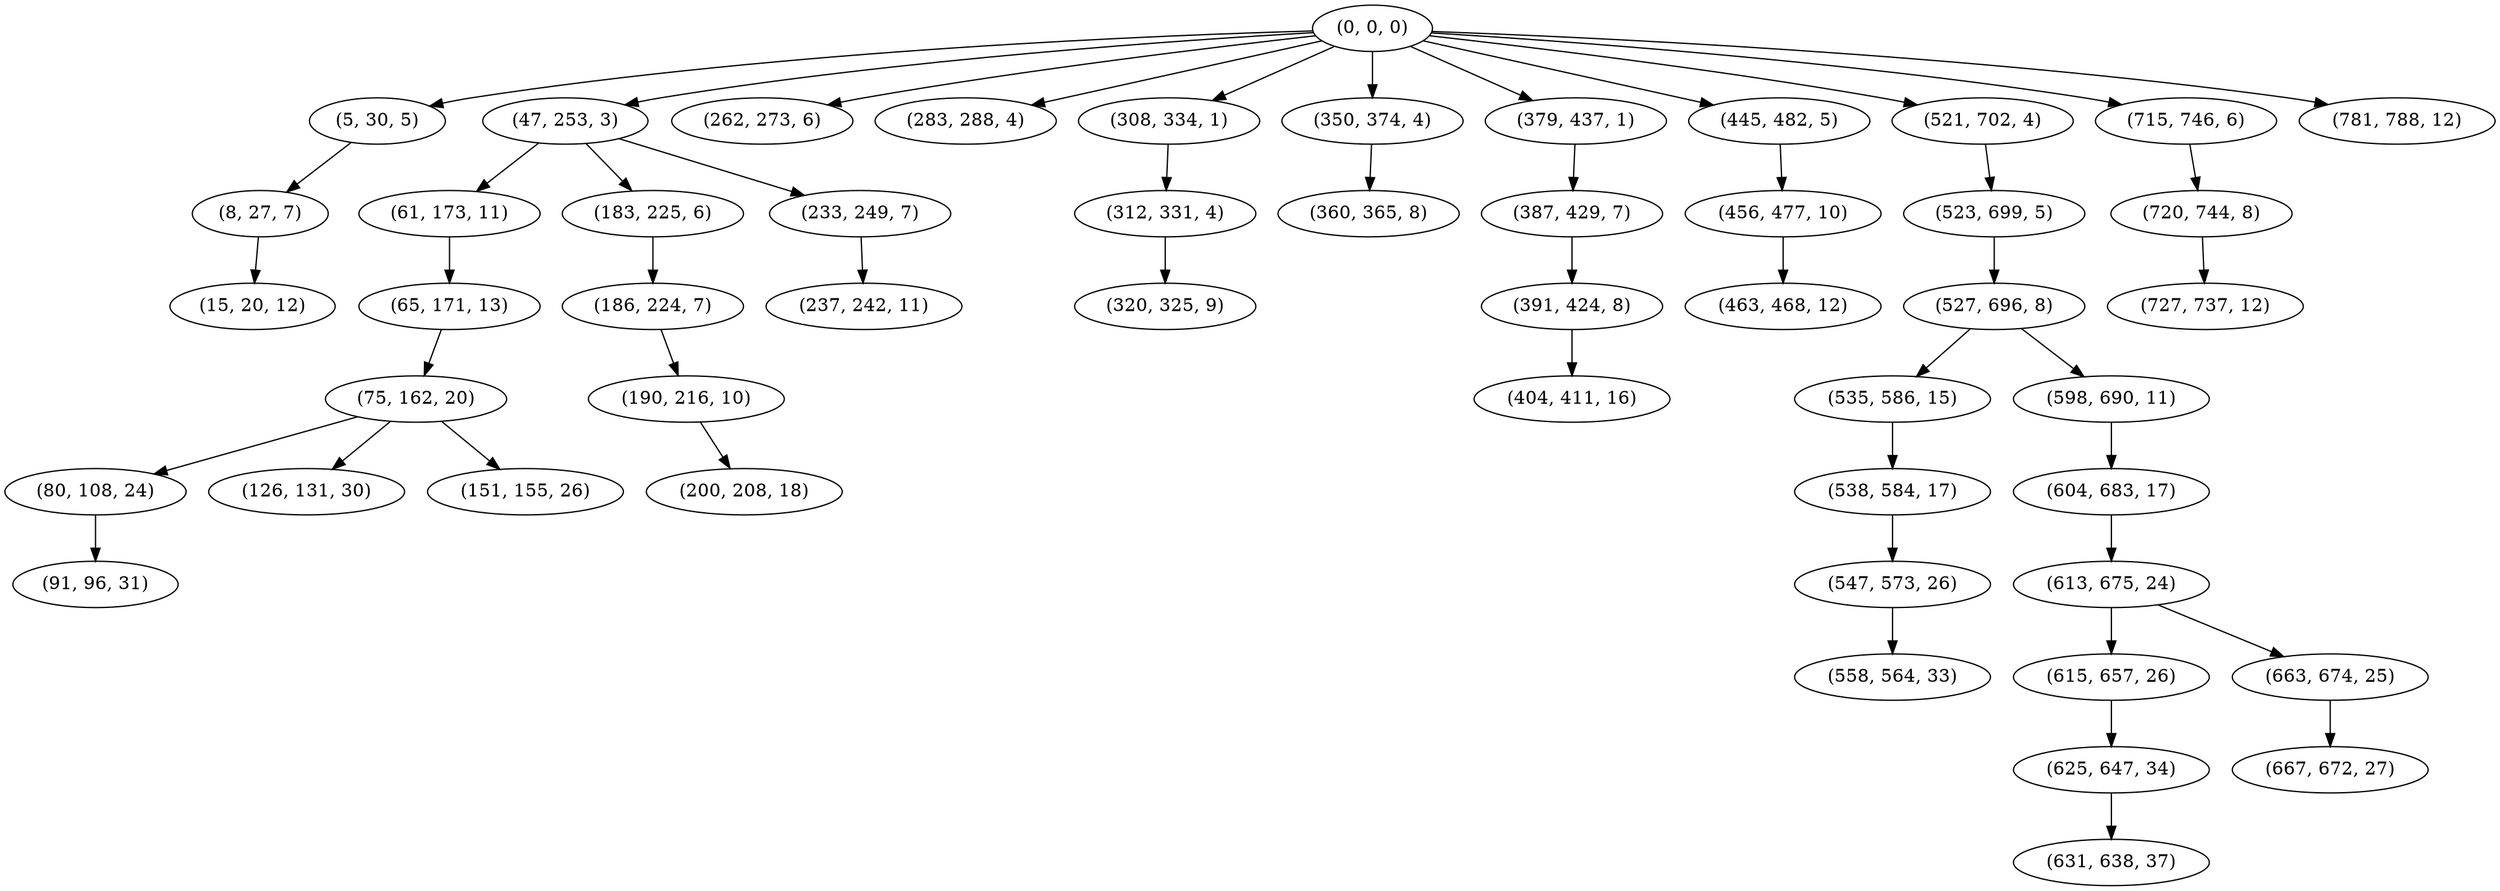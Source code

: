 digraph tree {
    "(0, 0, 0)";
    "(5, 30, 5)";
    "(8, 27, 7)";
    "(15, 20, 12)";
    "(47, 253, 3)";
    "(61, 173, 11)";
    "(65, 171, 13)";
    "(75, 162, 20)";
    "(80, 108, 24)";
    "(91, 96, 31)";
    "(126, 131, 30)";
    "(151, 155, 26)";
    "(183, 225, 6)";
    "(186, 224, 7)";
    "(190, 216, 10)";
    "(200, 208, 18)";
    "(233, 249, 7)";
    "(237, 242, 11)";
    "(262, 273, 6)";
    "(283, 288, 4)";
    "(308, 334, 1)";
    "(312, 331, 4)";
    "(320, 325, 9)";
    "(350, 374, 4)";
    "(360, 365, 8)";
    "(379, 437, 1)";
    "(387, 429, 7)";
    "(391, 424, 8)";
    "(404, 411, 16)";
    "(445, 482, 5)";
    "(456, 477, 10)";
    "(463, 468, 12)";
    "(521, 702, 4)";
    "(523, 699, 5)";
    "(527, 696, 8)";
    "(535, 586, 15)";
    "(538, 584, 17)";
    "(547, 573, 26)";
    "(558, 564, 33)";
    "(598, 690, 11)";
    "(604, 683, 17)";
    "(613, 675, 24)";
    "(615, 657, 26)";
    "(625, 647, 34)";
    "(631, 638, 37)";
    "(663, 674, 25)";
    "(667, 672, 27)";
    "(715, 746, 6)";
    "(720, 744, 8)";
    "(727, 737, 12)";
    "(781, 788, 12)";
    "(0, 0, 0)" -> "(5, 30, 5)";
    "(0, 0, 0)" -> "(47, 253, 3)";
    "(0, 0, 0)" -> "(262, 273, 6)";
    "(0, 0, 0)" -> "(283, 288, 4)";
    "(0, 0, 0)" -> "(308, 334, 1)";
    "(0, 0, 0)" -> "(350, 374, 4)";
    "(0, 0, 0)" -> "(379, 437, 1)";
    "(0, 0, 0)" -> "(445, 482, 5)";
    "(0, 0, 0)" -> "(521, 702, 4)";
    "(0, 0, 0)" -> "(715, 746, 6)";
    "(0, 0, 0)" -> "(781, 788, 12)";
    "(5, 30, 5)" -> "(8, 27, 7)";
    "(8, 27, 7)" -> "(15, 20, 12)";
    "(47, 253, 3)" -> "(61, 173, 11)";
    "(47, 253, 3)" -> "(183, 225, 6)";
    "(47, 253, 3)" -> "(233, 249, 7)";
    "(61, 173, 11)" -> "(65, 171, 13)";
    "(65, 171, 13)" -> "(75, 162, 20)";
    "(75, 162, 20)" -> "(80, 108, 24)";
    "(75, 162, 20)" -> "(126, 131, 30)";
    "(75, 162, 20)" -> "(151, 155, 26)";
    "(80, 108, 24)" -> "(91, 96, 31)";
    "(183, 225, 6)" -> "(186, 224, 7)";
    "(186, 224, 7)" -> "(190, 216, 10)";
    "(190, 216, 10)" -> "(200, 208, 18)";
    "(233, 249, 7)" -> "(237, 242, 11)";
    "(308, 334, 1)" -> "(312, 331, 4)";
    "(312, 331, 4)" -> "(320, 325, 9)";
    "(350, 374, 4)" -> "(360, 365, 8)";
    "(379, 437, 1)" -> "(387, 429, 7)";
    "(387, 429, 7)" -> "(391, 424, 8)";
    "(391, 424, 8)" -> "(404, 411, 16)";
    "(445, 482, 5)" -> "(456, 477, 10)";
    "(456, 477, 10)" -> "(463, 468, 12)";
    "(521, 702, 4)" -> "(523, 699, 5)";
    "(523, 699, 5)" -> "(527, 696, 8)";
    "(527, 696, 8)" -> "(535, 586, 15)";
    "(527, 696, 8)" -> "(598, 690, 11)";
    "(535, 586, 15)" -> "(538, 584, 17)";
    "(538, 584, 17)" -> "(547, 573, 26)";
    "(547, 573, 26)" -> "(558, 564, 33)";
    "(598, 690, 11)" -> "(604, 683, 17)";
    "(604, 683, 17)" -> "(613, 675, 24)";
    "(613, 675, 24)" -> "(615, 657, 26)";
    "(613, 675, 24)" -> "(663, 674, 25)";
    "(615, 657, 26)" -> "(625, 647, 34)";
    "(625, 647, 34)" -> "(631, 638, 37)";
    "(663, 674, 25)" -> "(667, 672, 27)";
    "(715, 746, 6)" -> "(720, 744, 8)";
    "(720, 744, 8)" -> "(727, 737, 12)";
}
